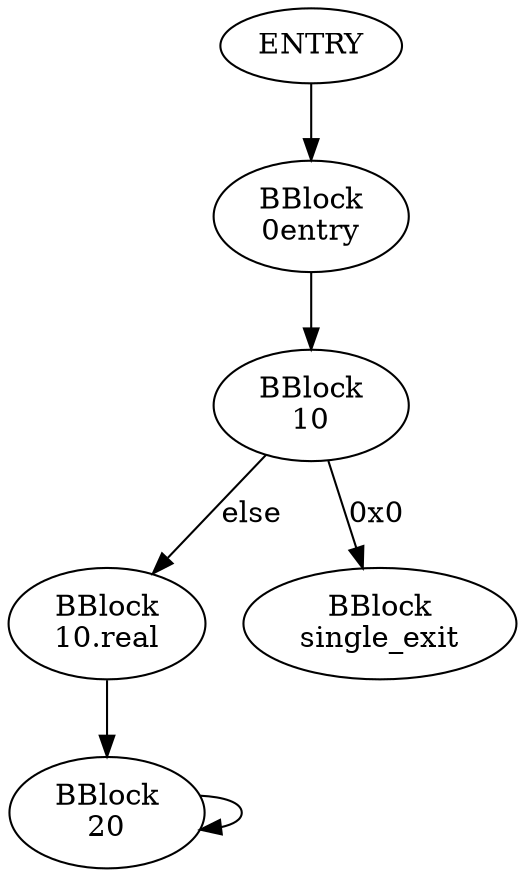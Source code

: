 digraph G {
"ENTRY" -> "0entry"
"0entry" [label="BBlock\n0entry"]
"10" [label="BBlock\n10"]
"10.real" [label="BBlock\n10.real"]
"20" [label="BBlock\n20"]
"single_exit" [label="BBlock\nsingle_exit"]
"0entry" -> "10"
"10" -> "10.real" [label="else"]
"10" -> "single_exit" [label="0x0"]
"10.real" -> "20"
"20" -> "20"
}
